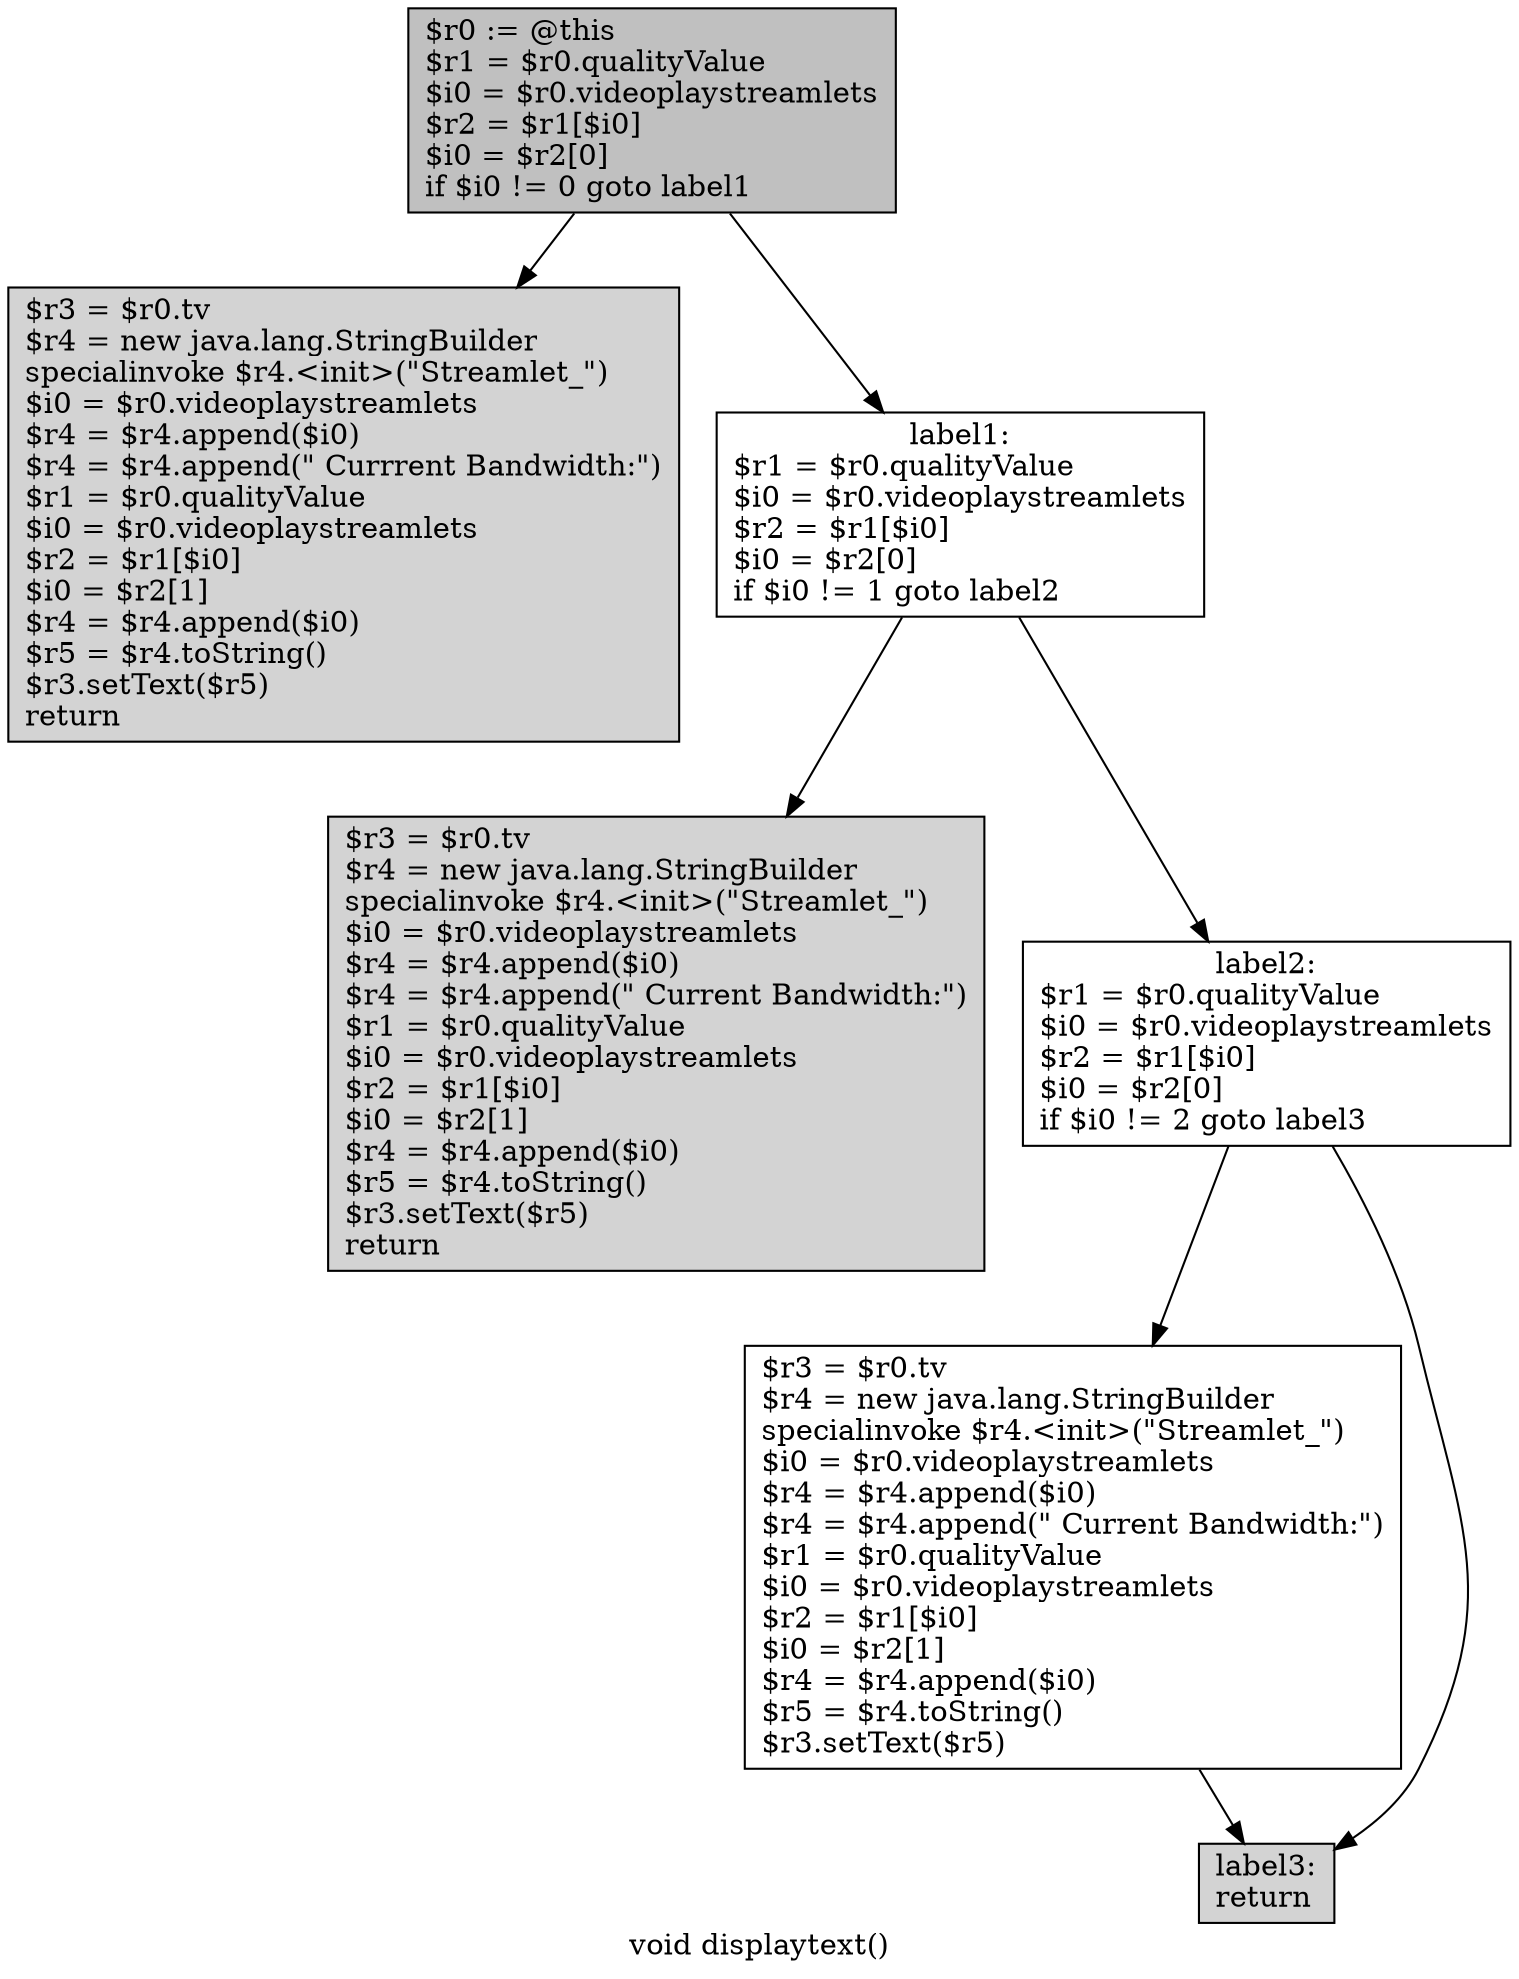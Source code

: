 digraph "void displaytext()" {
    label="void displaytext()";
    node [shape=box];
    "0" [style=filled,fillcolor=gray,label="$r0 := @this\l$r1 = $r0.qualityValue\l$i0 = $r0.videoplaystreamlets\l$r2 = $r1[$i0]\l$i0 = $r2[0]\lif $i0 != 0 goto label1\l",];
    "1" [style=filled,fillcolor=lightgray,label="$r3 = $r0.tv\l$r4 = new java.lang.StringBuilder\lspecialinvoke $r4.<init>(\"Streamlet_\")\l$i0 = $r0.videoplaystreamlets\l$r4 = $r4.append($i0)\l$r4 = $r4.append(\" Currrent Bandwidth:\")\l$r1 = $r0.qualityValue\l$i0 = $r0.videoplaystreamlets\l$r2 = $r1[$i0]\l$i0 = $r2[1]\l$r4 = $r4.append($i0)\l$r5 = $r4.toString()\l$r3.setText($r5)\lreturn\l",];
    "0"->"1";
    "2" [label="label1:\n$r1 = $r0.qualityValue\l$i0 = $r0.videoplaystreamlets\l$r2 = $r1[$i0]\l$i0 = $r2[0]\lif $i0 != 1 goto label2\l",];
    "0"->"2";
    "3" [style=filled,fillcolor=lightgray,label="$r3 = $r0.tv\l$r4 = new java.lang.StringBuilder\lspecialinvoke $r4.<init>(\"Streamlet_\")\l$i0 = $r0.videoplaystreamlets\l$r4 = $r4.append($i0)\l$r4 = $r4.append(\" Current Bandwidth:\")\l$r1 = $r0.qualityValue\l$i0 = $r0.videoplaystreamlets\l$r2 = $r1[$i0]\l$i0 = $r2[1]\l$r4 = $r4.append($i0)\l$r5 = $r4.toString()\l$r3.setText($r5)\lreturn\l",];
    "2"->"3";
    "4" [label="label2:\n$r1 = $r0.qualityValue\l$i0 = $r0.videoplaystreamlets\l$r2 = $r1[$i0]\l$i0 = $r2[0]\lif $i0 != 2 goto label3\l",];
    "2"->"4";
    "5" [label="$r3 = $r0.tv\l$r4 = new java.lang.StringBuilder\lspecialinvoke $r4.<init>(\"Streamlet_\")\l$i0 = $r0.videoplaystreamlets\l$r4 = $r4.append($i0)\l$r4 = $r4.append(\" Current Bandwidth:\")\l$r1 = $r0.qualityValue\l$i0 = $r0.videoplaystreamlets\l$r2 = $r1[$i0]\l$i0 = $r2[1]\l$r4 = $r4.append($i0)\l$r5 = $r4.toString()\l$r3.setText($r5)\l",];
    "4"->"5";
    "6" [style=filled,fillcolor=lightgray,label="label3:\nreturn\l",];
    "4"->"6";
    "5"->"6";
}
